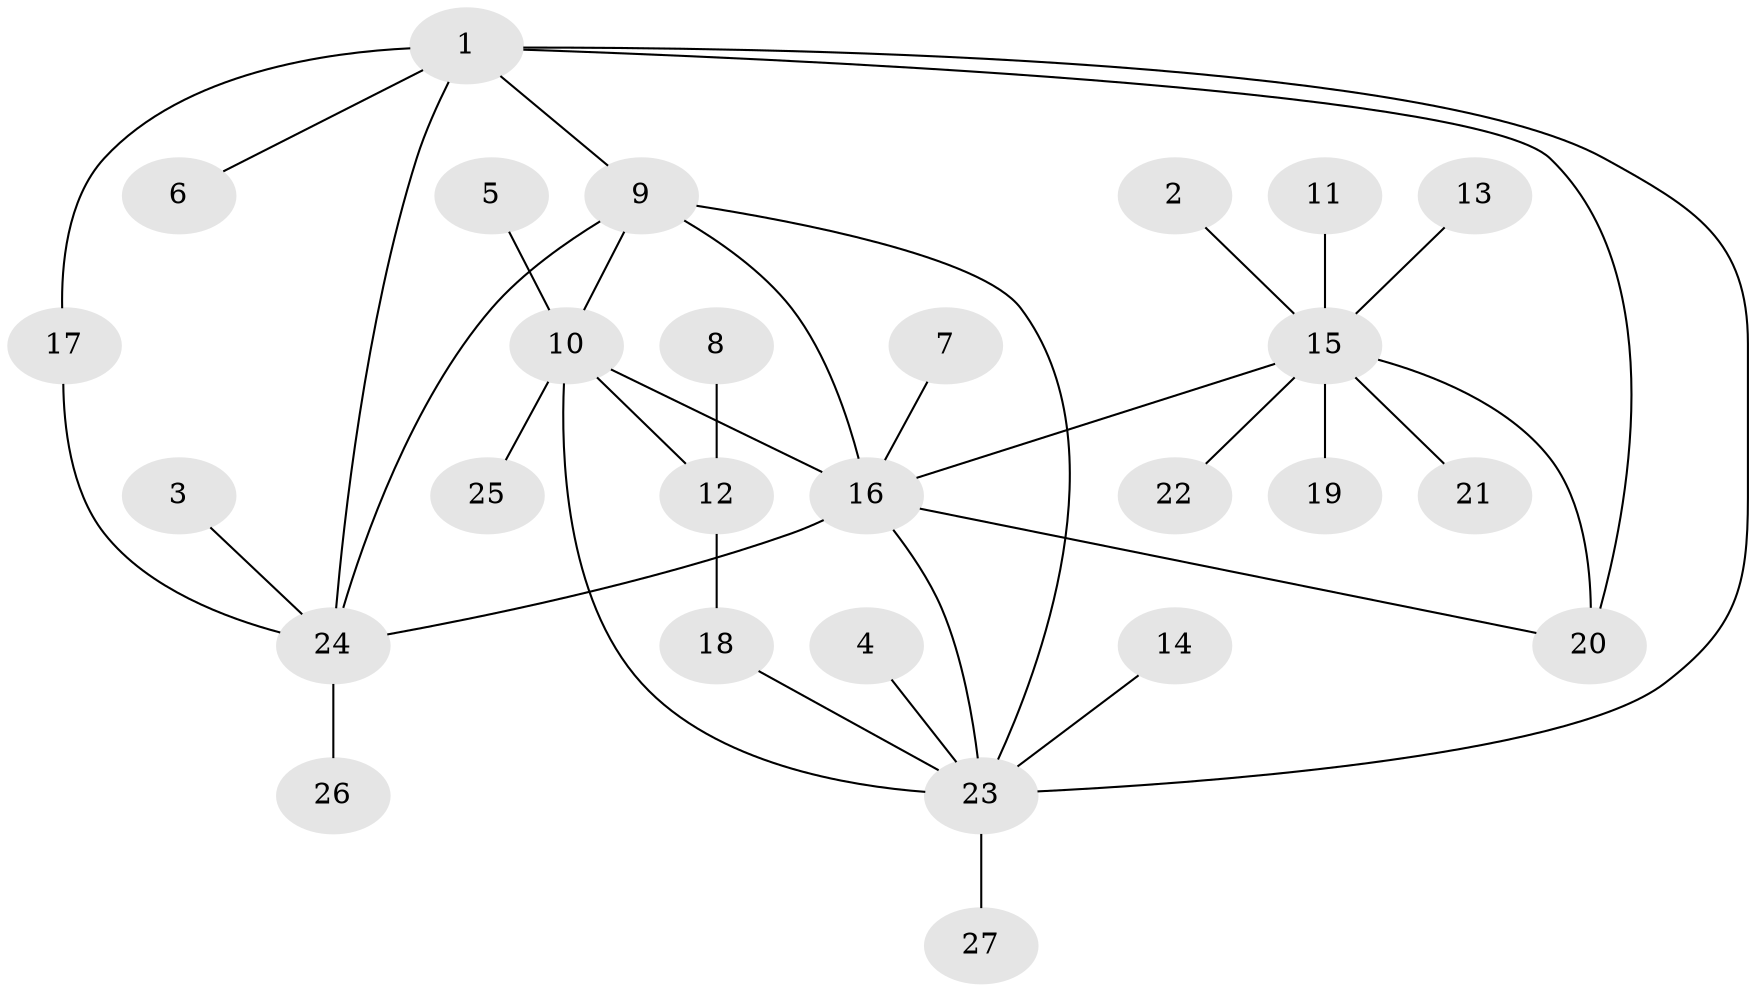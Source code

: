 // original degree distribution, {2: 0.2, 10: 0.04, 7: 0.02, 4: 0.04, 6: 0.04, 9: 0.02, 5: 0.06, 3: 0.04, 1: 0.54}
// Generated by graph-tools (version 1.1) at 2025/50/03/09/25 03:50:42]
// undirected, 27 vertices, 36 edges
graph export_dot {
graph [start="1"]
  node [color=gray90,style=filled];
  1;
  2;
  3;
  4;
  5;
  6;
  7;
  8;
  9;
  10;
  11;
  12;
  13;
  14;
  15;
  16;
  17;
  18;
  19;
  20;
  21;
  22;
  23;
  24;
  25;
  26;
  27;
  1 -- 6 [weight=1.0];
  1 -- 9 [weight=1.0];
  1 -- 17 [weight=1.0];
  1 -- 20 [weight=1.0];
  1 -- 23 [weight=1.0];
  1 -- 24 [weight=1.0];
  2 -- 15 [weight=1.0];
  3 -- 24 [weight=1.0];
  4 -- 23 [weight=1.0];
  5 -- 10 [weight=1.0];
  7 -- 16 [weight=1.0];
  8 -- 12 [weight=1.0];
  9 -- 10 [weight=1.0];
  9 -- 16 [weight=1.0];
  9 -- 23 [weight=1.0];
  9 -- 24 [weight=1.0];
  10 -- 12 [weight=1.0];
  10 -- 16 [weight=2.0];
  10 -- 23 [weight=1.0];
  10 -- 25 [weight=1.0];
  11 -- 15 [weight=1.0];
  12 -- 18 [weight=1.0];
  13 -- 15 [weight=1.0];
  14 -- 23 [weight=1.0];
  15 -- 16 [weight=1.0];
  15 -- 19 [weight=1.0];
  15 -- 20 [weight=1.0];
  15 -- 21 [weight=1.0];
  15 -- 22 [weight=1.0];
  16 -- 20 [weight=1.0];
  16 -- 23 [weight=1.0];
  16 -- 24 [weight=2.0];
  17 -- 24 [weight=1.0];
  18 -- 23 [weight=1.0];
  23 -- 27 [weight=1.0];
  24 -- 26 [weight=1.0];
}
